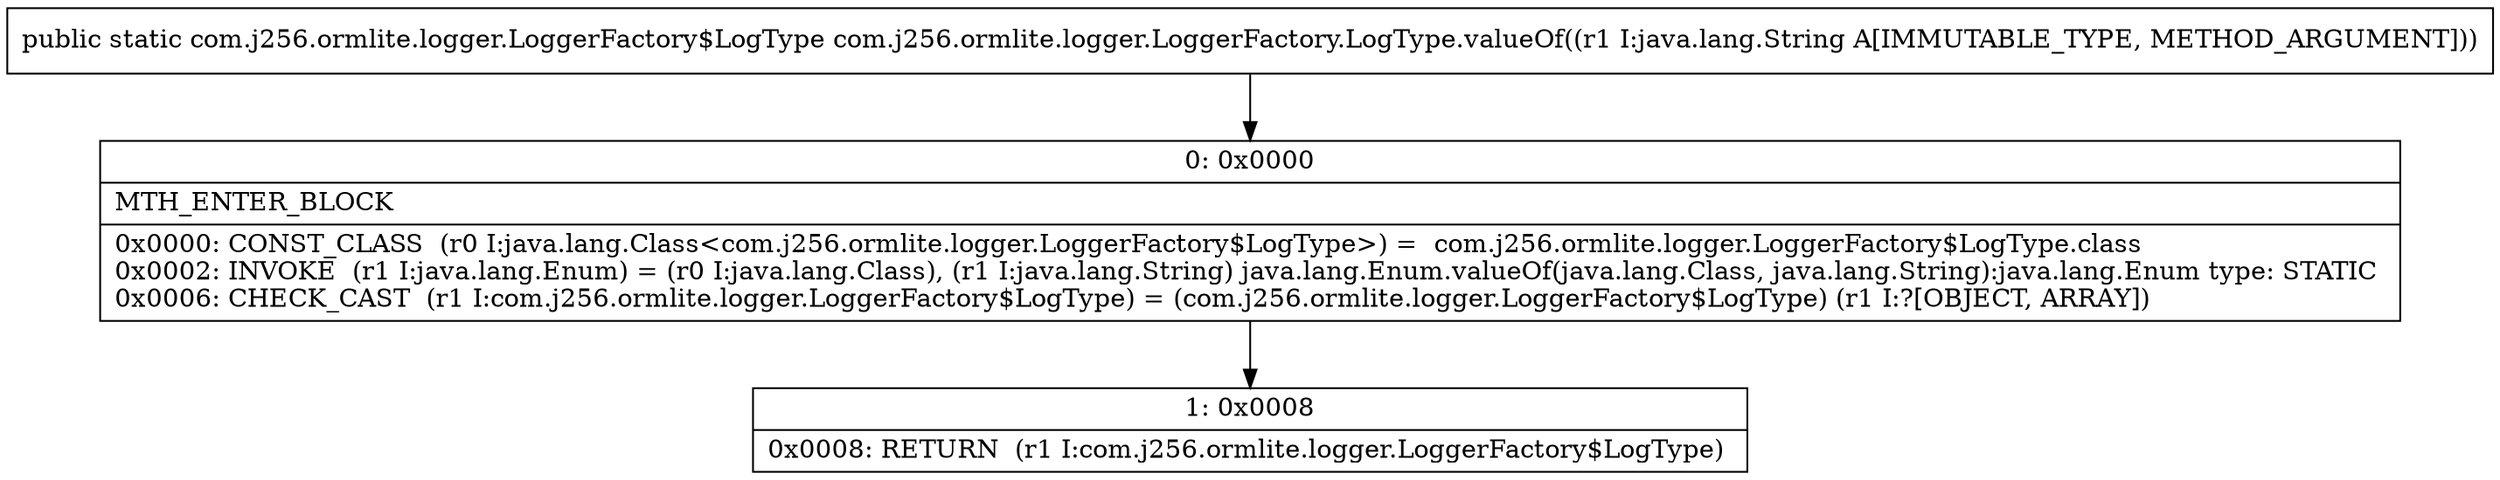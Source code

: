 digraph "CFG forcom.j256.ormlite.logger.LoggerFactory.LogType.valueOf(Ljava\/lang\/String;)Lcom\/j256\/ormlite\/logger\/LoggerFactory$LogType;" {
Node_0 [shape=record,label="{0\:\ 0x0000|MTH_ENTER_BLOCK\l|0x0000: CONST_CLASS  (r0 I:java.lang.Class\<com.j256.ormlite.logger.LoggerFactory$LogType\>) =  com.j256.ormlite.logger.LoggerFactory$LogType.class \l0x0002: INVOKE  (r1 I:java.lang.Enum) = (r0 I:java.lang.Class), (r1 I:java.lang.String) java.lang.Enum.valueOf(java.lang.Class, java.lang.String):java.lang.Enum type: STATIC \l0x0006: CHECK_CAST  (r1 I:com.j256.ormlite.logger.LoggerFactory$LogType) = (com.j256.ormlite.logger.LoggerFactory$LogType) (r1 I:?[OBJECT, ARRAY]) \l}"];
Node_1 [shape=record,label="{1\:\ 0x0008|0x0008: RETURN  (r1 I:com.j256.ormlite.logger.LoggerFactory$LogType) \l}"];
MethodNode[shape=record,label="{public static com.j256.ormlite.logger.LoggerFactory$LogType com.j256.ormlite.logger.LoggerFactory.LogType.valueOf((r1 I:java.lang.String A[IMMUTABLE_TYPE, METHOD_ARGUMENT])) }"];
MethodNode -> Node_0;
Node_0 -> Node_1;
}

